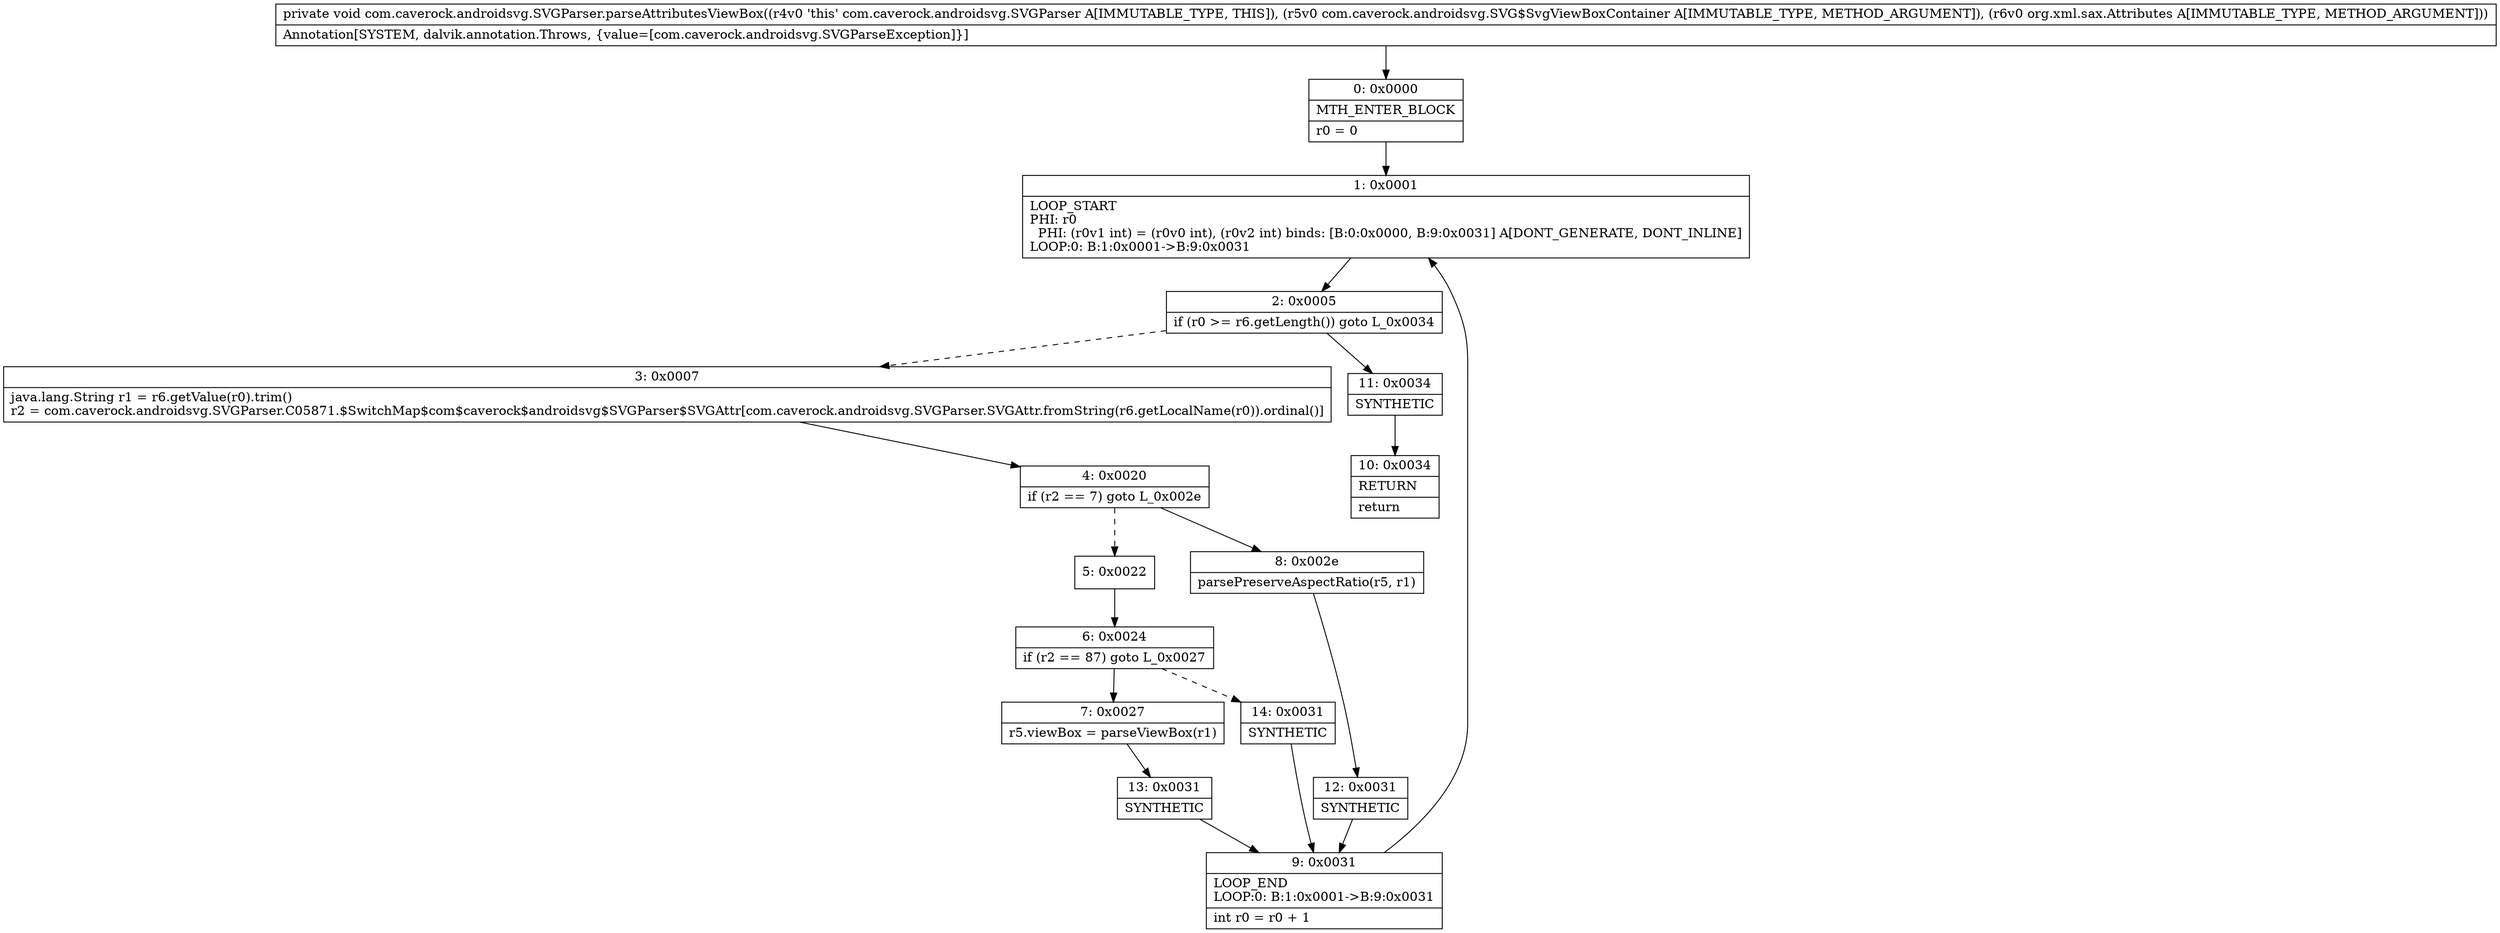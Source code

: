 digraph "CFG forcom.caverock.androidsvg.SVGParser.parseAttributesViewBox(Lcom\/caverock\/androidsvg\/SVG$SvgViewBoxContainer;Lorg\/xml\/sax\/Attributes;)V" {
Node_0 [shape=record,label="{0\:\ 0x0000|MTH_ENTER_BLOCK\l|r0 = 0\l}"];
Node_1 [shape=record,label="{1\:\ 0x0001|LOOP_START\lPHI: r0 \l  PHI: (r0v1 int) = (r0v0 int), (r0v2 int) binds: [B:0:0x0000, B:9:0x0031] A[DONT_GENERATE, DONT_INLINE]\lLOOP:0: B:1:0x0001\-\>B:9:0x0031\l}"];
Node_2 [shape=record,label="{2\:\ 0x0005|if (r0 \>= r6.getLength()) goto L_0x0034\l}"];
Node_3 [shape=record,label="{3\:\ 0x0007|java.lang.String r1 = r6.getValue(r0).trim()\lr2 = com.caverock.androidsvg.SVGParser.C05871.$SwitchMap$com$caverock$androidsvg$SVGParser$SVGAttr[com.caverock.androidsvg.SVGParser.SVGAttr.fromString(r6.getLocalName(r0)).ordinal()]\l}"];
Node_4 [shape=record,label="{4\:\ 0x0020|if (r2 == 7) goto L_0x002e\l}"];
Node_5 [shape=record,label="{5\:\ 0x0022}"];
Node_6 [shape=record,label="{6\:\ 0x0024|if (r2 == 87) goto L_0x0027\l}"];
Node_7 [shape=record,label="{7\:\ 0x0027|r5.viewBox = parseViewBox(r1)\l}"];
Node_8 [shape=record,label="{8\:\ 0x002e|parsePreserveAspectRatio(r5, r1)\l}"];
Node_9 [shape=record,label="{9\:\ 0x0031|LOOP_END\lLOOP:0: B:1:0x0001\-\>B:9:0x0031\l|int r0 = r0 + 1\l}"];
Node_10 [shape=record,label="{10\:\ 0x0034|RETURN\l|return\l}"];
Node_11 [shape=record,label="{11\:\ 0x0034|SYNTHETIC\l}"];
Node_12 [shape=record,label="{12\:\ 0x0031|SYNTHETIC\l}"];
Node_13 [shape=record,label="{13\:\ 0x0031|SYNTHETIC\l}"];
Node_14 [shape=record,label="{14\:\ 0x0031|SYNTHETIC\l}"];
MethodNode[shape=record,label="{private void com.caverock.androidsvg.SVGParser.parseAttributesViewBox((r4v0 'this' com.caverock.androidsvg.SVGParser A[IMMUTABLE_TYPE, THIS]), (r5v0 com.caverock.androidsvg.SVG$SvgViewBoxContainer A[IMMUTABLE_TYPE, METHOD_ARGUMENT]), (r6v0 org.xml.sax.Attributes A[IMMUTABLE_TYPE, METHOD_ARGUMENT]))  | Annotation[SYSTEM, dalvik.annotation.Throws, \{value=[com.caverock.androidsvg.SVGParseException]\}]\l}"];
MethodNode -> Node_0;
Node_0 -> Node_1;
Node_1 -> Node_2;
Node_2 -> Node_3[style=dashed];
Node_2 -> Node_11;
Node_3 -> Node_4;
Node_4 -> Node_5[style=dashed];
Node_4 -> Node_8;
Node_5 -> Node_6;
Node_6 -> Node_7;
Node_6 -> Node_14[style=dashed];
Node_7 -> Node_13;
Node_8 -> Node_12;
Node_9 -> Node_1;
Node_11 -> Node_10;
Node_12 -> Node_9;
Node_13 -> Node_9;
Node_14 -> Node_9;
}

